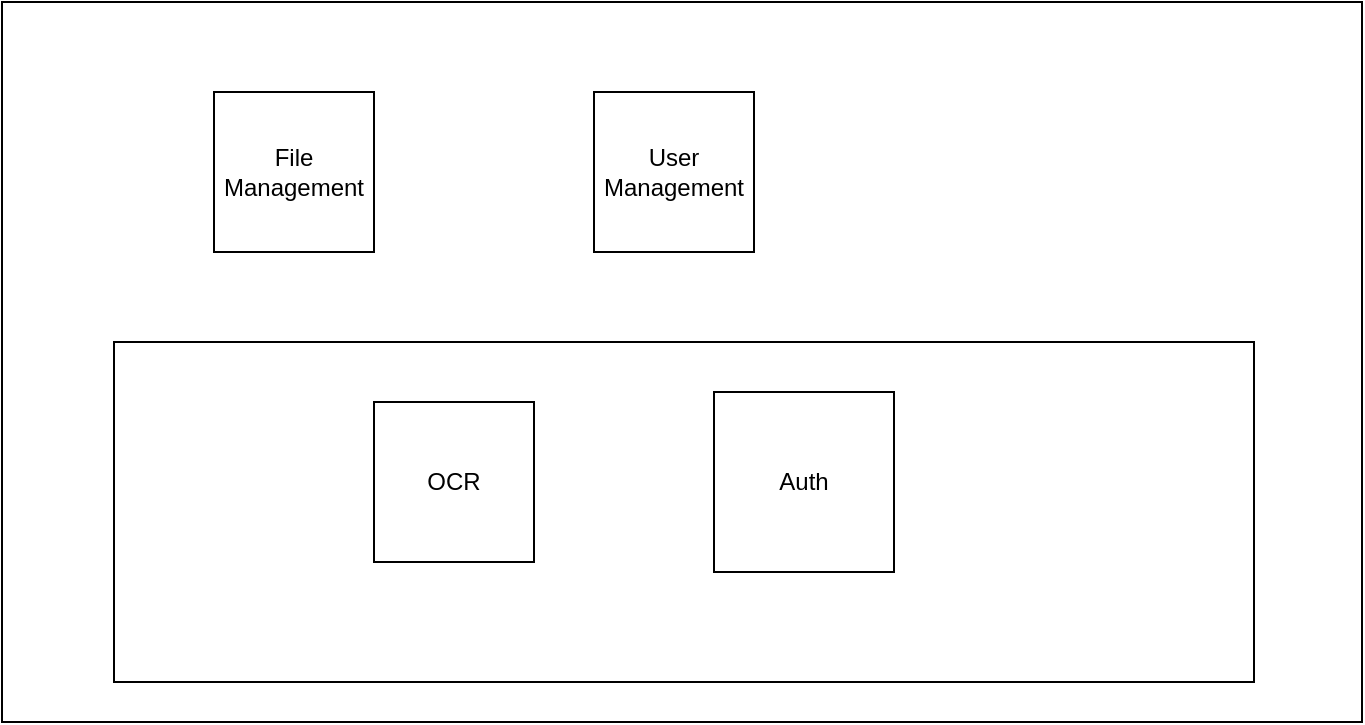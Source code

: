 <mxfile version="17.1.2" type="github">
  <diagram id="Odp-O5U_4iaXduG4cya9" name="Page-1">
    <mxGraphModel dx="2066" dy="984" grid="1" gridSize="10" guides="1" tooltips="1" connect="1" arrows="1" fold="1" page="1" pageScale="1" pageWidth="827" pageHeight="1169" math="0" shadow="0">
      <root>
        <mxCell id="0" />
        <mxCell id="1" parent="0" />
        <mxCell id="mrAmmHrQZxx2ud5PIj-z-1" value="" style="rounded=0;whiteSpace=wrap;html=1;" vertex="1" parent="1">
          <mxGeometry x="74" y="460" width="680" height="360" as="geometry" />
        </mxCell>
        <mxCell id="mrAmmHrQZxx2ud5PIj-z-6" value="" style="rounded=0;whiteSpace=wrap;html=1;" vertex="1" parent="1">
          <mxGeometry x="130" y="630" width="570" height="170" as="geometry" />
        </mxCell>
        <mxCell id="mrAmmHrQZxx2ud5PIj-z-2" value="Auth" style="whiteSpace=wrap;html=1;aspect=fixed;" vertex="1" parent="1">
          <mxGeometry x="430" y="655" width="90" height="90" as="geometry" />
        </mxCell>
        <mxCell id="mrAmmHrQZxx2ud5PIj-z-3" value="File Management" style="whiteSpace=wrap;html=1;aspect=fixed;" vertex="1" parent="1">
          <mxGeometry x="180" y="505" width="80" height="80" as="geometry" />
        </mxCell>
        <mxCell id="mrAmmHrQZxx2ud5PIj-z-4" value="OCR" style="whiteSpace=wrap;html=1;aspect=fixed;" vertex="1" parent="1">
          <mxGeometry x="260" y="660" width="80" height="80" as="geometry" />
        </mxCell>
        <mxCell id="mrAmmHrQZxx2ud5PIj-z-7" value="User Management" style="whiteSpace=wrap;html=1;aspect=fixed;" vertex="1" parent="1">
          <mxGeometry x="370" y="505" width="80" height="80" as="geometry" />
        </mxCell>
      </root>
    </mxGraphModel>
  </diagram>
</mxfile>
